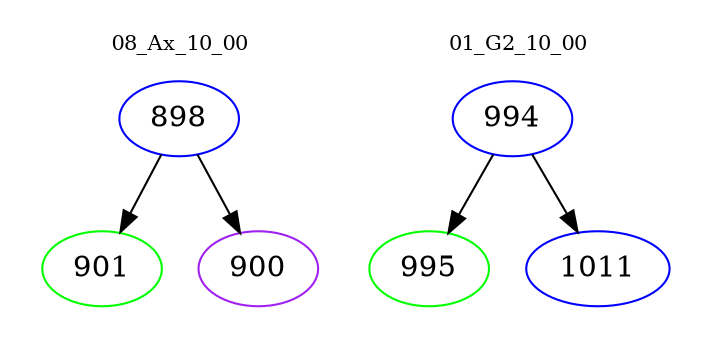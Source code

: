 digraph{
subgraph cluster_0 {
color = white
label = "08_Ax_10_00";
fontsize=10;
T0_898 [label="898", color="blue"]
T0_898 -> T0_901 [color="black"]
T0_901 [label="901", color="green"]
T0_898 -> T0_900 [color="black"]
T0_900 [label="900", color="purple"]
}
subgraph cluster_1 {
color = white
label = "01_G2_10_00";
fontsize=10;
T1_994 [label="994", color="blue"]
T1_994 -> T1_995 [color="black"]
T1_995 [label="995", color="green"]
T1_994 -> T1_1011 [color="black"]
T1_1011 [label="1011", color="blue"]
}
}
